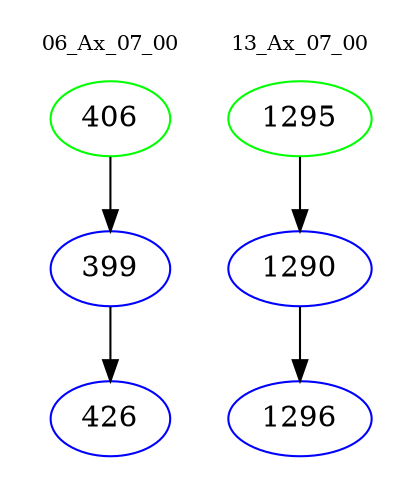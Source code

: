 digraph{
subgraph cluster_0 {
color = white
label = "06_Ax_07_00";
fontsize=10;
T0_406 [label="406", color="green"]
T0_406 -> T0_399 [color="black"]
T0_399 [label="399", color="blue"]
T0_399 -> T0_426 [color="black"]
T0_426 [label="426", color="blue"]
}
subgraph cluster_1 {
color = white
label = "13_Ax_07_00";
fontsize=10;
T1_1295 [label="1295", color="green"]
T1_1295 -> T1_1290 [color="black"]
T1_1290 [label="1290", color="blue"]
T1_1290 -> T1_1296 [color="black"]
T1_1296 [label="1296", color="blue"]
}
}
